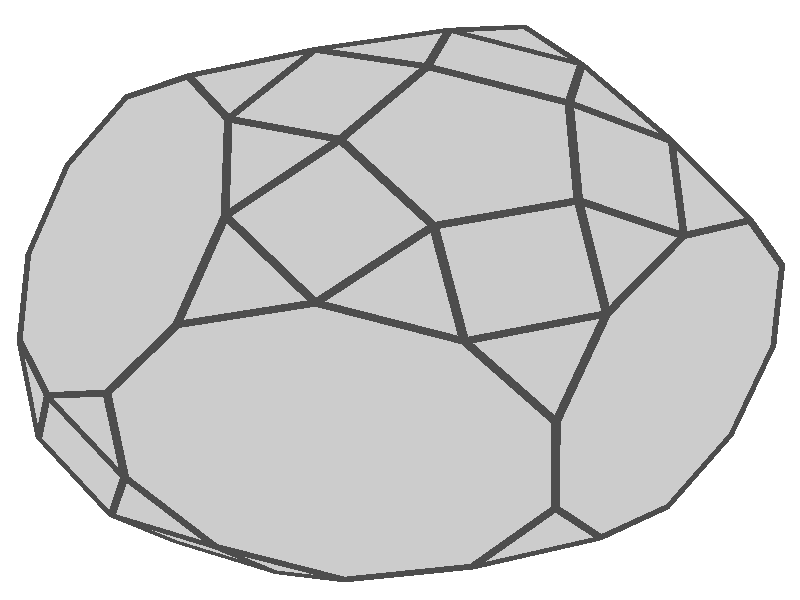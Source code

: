 //Picture   ***  Use flashiness=1 !!! ***
//
//   +w1024 +h1024 +a0.3 +am2
//   +w512 +h512 +a0.3 +am2
//
//Movie   ***  Use flashiness=0.25 !!! ***
//
//   +kc +kff120 +w256 +h256 +a0.3 +am2
//   +kc +kff60 +w256 +h256 +a0.3 +am2
//"Fast" preview
//   +w128 +h128
#declare notwireframe=1;
#declare withreflection=0;
#declare flashiness=0.25; //Still pictures use 1, animated should probably be about 0.25.

#macro This_shape_will_be_drawn()
   //PLATONIC SOLIDS ***********
  //tetrahedron() #declare rotation=seed(1889/*1894*/);
  //hexahedron() #declare rotation=seed(7122);
  //octahedron() #declare rotation=seed(4193);
  //dodecahedron() #declare rotation=seed(4412);
  //icosahedron() #declare rotation=seed(7719);


  //weirdahedron() #declare rotation=seed(7412);


   //ARCHIMEDIAN SOLIDS ***********
  //cuboctahedron() #declare rotation=seed(1941);
  //icosidodecahedron() #declare rotation=seed(2241);

  //truncatedtetrahedron(0) #declare rotation=seed(8717);
    //truncatedhexahedron(0) #declare rotation=seed(1345);
  //truncatedoctahedron() #declare rotation=seed(7235);
  //truncateddodecahedron(0) #declare rotation=seed(9374);
  //truncatedicosahedron() #declare rotation=seed(1666);

  //rhombicuboctahedron() #declare rotation=seed(6124);
  //truncatedcuboctahedron() #declare rotation=seed(1156);
  //rhombicosidodecahedron() #declare rotation=seed(8266);
  //truncatedicosidodecahedron() #declare rotation=seed(1422);

  //snubhexahedron(-1) #declare rotation=seed(7152);
  //snubhexahedron(1) #declare rotation=seed(1477);
  //snubdodecahedron(-1) #declare rotation=seed(5111);
  //snubdodecahedron(1) #declare rotation=seed(8154);


   //CATALAN SOLIDS ***********
  //rhombicdodecahedron() #declare rotation=seed(7154);
  //rhombictriacontahedron() #declare rotation=seed(1237);

  //triakistetrahedron() #declare rotation=seed(7735);
  //triakisoctahedron() #declare rotation=seed(5354);
  //tetrakishexahedron() #declare rotation=seed(1788);
  //triakisicosahedron() #declare rotation=seed(1044);
  //pentakisdodecahedron() #declare rotation=seed(6100);

  //deltoidalicositetrahedron() #declare rotation=seed(5643);
  //disdyakisdodecahedron() #declare rotation=seed(1440);
  //deltoidalhexecontahedron() #declare rotation=seed(1026);
  //disdyakistriacontahedron() #declare rotation=seed(1556);

  //pentagonalicositetrahedron(-1) #declare rotation=seed(7771);
  //pentagonalicositetrahedron(1) #declare rotation=seed(3470);
  //pentagonalhexecontahedron(-1) #declare rotation=seed(1046);
  //pentagonalhexecontahedron(1) #declare rotation=seed(1096);

   //PRISMS, ANTIPRISMS, ETC... ***********
  //rprism(5) #declare rotation=seed(6620);
  //antiprism(5) #declare rotation=seed(6620);
  //bipyramid(5) #declare rotation=seed(6620);
  //trapezohedron(17) #declare rotation=seed(6620);

    // JOHNSON SOLIDS  (AGK)
    //square_pyramid() #declare rotation=seed(84); //  J1
    //pentagonal_pyramid() #declare rotation=seed(11); //  J2
    //triangular_cupola() #declare rotation=seed(11);  //  J3
    //square_cupola() #declare rotation=seed(19);  //  J4
    //pentagonal_cupola() #declare rotation=seed(19);  //  J5
    //pentagonal_rotunda() #declare rotation=seed(4);  //  J6
    //elongated_pyramid(3) #declare rotation=seed(444);// J7
    //elongated_pyramid(4) #declare rotation=seed(444);// J8
    //elongated_pyramid(5) #declare rotation=seed(444);// J9
    //gyroelongated_square_pyramid() #declare rotation=seed(6621); //  J10
    //gyroelongated_pentagonal_pyramid() #declare rotation=seed(6621); //  J11
    //dipyramid(3) #declare rotation=seed(654);// J12
    //dipyramid(5) #declare rotation=seed(654);// J13
    //elongated_dipyramid(3) #declare rotation=seed(654);// J14
    //elongated_dipyramid(4) #declare rotation=seed(654);// J15
    //elongated_dipyramid(5) #declare rotation=seed(654);// J16
    //gyroelongated_square_dipyramid() #declare rotation=seed(6621);   //  J17
    //elongated_triangular_cupola() #declare rotation=seed(112358);    //J18
    //elongated_square_cupola() #declare rotation=seed(333);   //  J19
    //elongated_pentagonal_cupola()  #declare rotation=seed(333);  //J20
    //elongated_pentagonal_rotunda() #declare rotation=seed(4);    //  J21
    //gyroelongated_triangular_cupola() #declare rotation=seed(112358);        //J22
    //gyroelongated_square_cupola() #declare rotation=seed(333);   //  J23
    //gyroelongated_pentagonal_cupola()  #declare rotation=seed(333);  //J24
    //gyroelongated_pentagonal_rotunda() #declare rotation=seed(4);    //  J25
    //gyrobifastigium() #declare rotation=seed(112358);    //  J26
    //triangular_orthobicupola() #declare rotation=seed(112358);   //J27
    //square_orthobicupola() #declare rotation=seed(333);  //  J28
    //square_gyrobicupola() #declare rotation=seed(333);   //  J29
    //pentagonal_orthobicupola() #declare rotation=seed(333);  //J30
    //pentagonal_gyrobicupola() #declare rotation=seed(333);   //J31
    //pentagonal_orthocupolarotunda() #declare rotation=seed(4);   //J32
    //pentagonal_gyrocupolarotunda() #declare rotation=seed(4);    //J33
    //pentagonal_orthobirotunda() #declare rotation=seed(4);   //  J34
    //elongated_triangular_orthobicupola() #declare rotation=seed(112358); //J35
    //elongated_triangular_gyrobicupola() #declare rotation=seed(112358);  //J36
    //elongated_square_gyrobicupola() #declare rotation=seed(333); //  J37
    //elongated_pentagonal_orthobicupola() #declare rotation=seed(333);    //J38
    //elongated_pentagonal_gyrobicupola() #declare rotation=seed(333); //J39
    //icosidodecahedron_mod(40) #declare rotation=seed(4); //J40: elongated_pentagonal_orthocupolarotunda
    //icosidodecahedron_mod(41) #declare rotation=seed(4); //J41: elongated_pentagonal_gyrocupolarotunda
    //elongated_pentagonal_orthobirotunda() #declare rotation=seed(4); //  J42
    //elongated_pentagonal_gyrobirotunda() #declare rotation=seed(4);  //  J43
    //gyroelongated_triangular_bicupola() #declare rotation=seed(112358);  //J44
    //gyroelongated_square_bicupola() #declare rotation=seed(333); //  J45
    //gyroelongated_pentagonal_bicupola() #declare rotation=seed(333); //J46
    //icosidodecahedron_mod(47) #declare rotation=seed(4); //J47: gyroelongated_pentagonal_cupolarotunda
    //gyroelongated_pentagonal_birotunda() #declare rotation=seed(4);  //  J48
    //augmented_triangular_prism() #declare rotation=seed(88);// J49
    //biaugmented_triangular_prism() #declare rotation=seed(88);// J50
    //triaugmented_triangular_prism() #declare rotation=seed(88);// J51
    //augmented_pentagonal_prism() #declare rotation=seed(5555);// J52
    //biaugmented_pentagonal_prism() #declare rotation=seed(5555);// J53
    //augmented_hexagonal_prism() #declare rotation=seed(5555);// J54
    //parabiaugmented_hexagonal_prism() #declare rotation=seed(5555);// J55
    //metabiaugmented_hexagonal_prism() #declare rotation=seed(5555);// J56
    //triaugmented_hexagonal_prism() #declare rotation=seed(5555);// J56
    //augmented_dodecahedron() #declare rotation=seed(4412);   //  J58
    //parabiaugmented_dodecahedron() #declare rotation=seed(4412); //  J59
    ////metabiaugmented_dodecahedron() #declare rotation=seed(4412);   //  J60
    //triaugmented_dodecahedron() #declare rotation=seed(4412);    //  J61
    //metabidiminished_icosahedron() #declare rotation=seed(6621); //  J62
    //tridiminished_icosahedron() #declare rotation=seed(6621);    //  J63
    //augmented_tridiminished_icosahedron() #declare rotation=seed(6621);  //  J64

    //truncatedtetrahedron(1) #declare rotation=seed(13);  // J65 augmented_truncated_tetrahedron.png
    //truncatedhexahedron(1) #declare rotation=seed(1345); // J66 augmented_truncated_cube.png
    //truncatedhexahedron(2) #declare rotation=seed(1345); // J67 biaugmented_truncated_cube.png
    //truncateddodecahedron(1) #declare rotation=seed(19); // J68 augmented_truncated_dodecahedron.png
    //truncateddodecahedron(-2) #declare rotation=seed(19);    // J69 parabiaugmented_truncated_dodecahedron.png
    //truncateddodecahedron(2) #declare rotation=seed(19); // J70 metabiaugmented_truncated_dodecahedron.png
    truncateddodecahedron(3) #declare rotation=seed(19);   // J71 triaugmented_truncated_dodecahedron.png

    //mogrified_rhombicosidodecahedron("G...") #declare rotation=seed(19); //  J72 gyrate_rhombicosidodecahedron.png
    //mogrified_rhombicosidodecahedron("G..G") #declare rotation=seed(19); //  J73 parabigyrate_rhombicosidodecahedron.png
    //mogrified_rhombicosidodecahedron("GG..") #declare rotation=seed(19); //  J74 metabigyrate_rhombicosidodecahedron.png
    //mogrified_rhombicosidodecahedron("GGG.") #declare rotation=seed(19); //  J75 trigyrate_rhombicosidodecahedron.png
    //mogrified_rhombicosidodecahedron("D...") #declare rotation=seed(19); //  J76 diminished_rhombicosidodecahedron.png   
    //mogrified_rhombicosidodecahedron("D..G") #declare rotation=seed(19); //  J77 paragyrate_diminished_rhombicosidodecahedron.png
    //mogrified_rhombicosidodecahedron("DG..") #declare rotation=seed(19); //  J78 metagyrate_diminished_rhombicosidodecahedron.png
    //mogrified_rhombicosidodecahedron("GDG.") #declare rotation=seed(19); //  J79 bigyrate_diminished_rhombicosidodecahedron.png
    //mogrified_rhombicosidodecahedron("D..D") #declare rotation=seed(19); //  J80 parabidiminished_rhombicosidodecahedron.png
    //mogrified_rhombicosidodecahedron("DD..") #declare rotation=seed(19); //  J81 metabidiminished_rhombicosidodecahedron.png
    //mogrified_rhombicosidodecahedron("GDD.") #declare rotation=seed(19); //  J82 gyrate_bidiminished_rhombicosidodecahedron.png
    //mogrified_rhombicosidodecahedron("DDD.") #declare rotation=seed(19); //  J83 tridiminished_rhombicosidodecahedron.png
                //gyrate_rhombicosidodecahedron() #declare rotation=seed(19);  //  J72
                //trigyrate_rhombicosidodecahedron() #declare rotation=seed(19);   //J75
                //diminished_rhombicosidodecahedron() #declare rotation=seed(19);  //  J76
                //parabidiminished_rhombicosidodecahedron() #declare rotation=seed(19);    //J80
                //metabidiminished_rhombicosidodecahedron() #declare rotation=seed(19);    //J81
                //tridiminished_rhombicosidodecahedron() #declare rotation=seed(19);   //  J83
    //snub_disphenoid() #declare rotation=seed(142);   //  J84
    //snub_square_antiprism() #declare rotation=seed(418); //  J85
    //sphenocorona() #declare rotation=seed(11);   //  J86
    //augmented_sphenocorona() #declare rotation=seed(11); //  J87
    //sphenomegacorona() #declare rotation=seed(11);   //  J88
    //hebesphenomegacorona() #declare rotation=seed(11);   //  J89
    //disphenocingulum()  #declare rotation=seed(11);  //  J90
    //bilunabirotunda()  #declare rotation=seed(10); // J91
    //triangular_hebesphenorotunda()  #declare rotation=seed(855); // J92
    
    //triakistruncatedtetrahedron() #declare rotation=seed(190);
#end


#declare tau=(1+sqrt(5))/2;
#declare sq2=sqrt(2);
#declare sq297=sqrt(297);
#declare xi=(pow(sq297+17,1/3)-pow(sq297-17,1/3)-1)/3;
#declare sqweird=sqrt(tau-5/27);
#declare ouch=pow((tau+sqweird)/2,1/3)+pow((tau-sqweird)/2,1/3);
#declare alfa=ouch-1/ouch;
#declare veta=(ouch+tau+1/ouch)*tau;

#macro tetrahedron()
  addpointsevensgn(<1,1,1>)
  autoface()
#end

#macro hexahedron()
  addpointssgn(<1,1,1>,<1,1,1>)
  autoface()
#end

#macro octahedron()
  addevenpermssgn(<1,0,0>,<1,0,0>)
  autoface()
#end

#macro dodecahedron()
  addpointssgn(<1,1,1>,<1,1,1>)
  addevenpermssgn(<0,1/tau,tau>,<0,1,1>)
  autoface()
#end

#macro icosahedron()
  addevenpermssgn(<0,1,tau>,<0,1,1>)
  autoface()
#end


#macro weirdahedron()
  addpermssgn(<1,2,3>,<1,1,1>)
  autoface()
#end


#macro cuboctahedron()
  addevenpermssgn(<0,1,1>,<0,1,1>)
  autoface()
#end

#macro icosidodecahedron()
  addevenpermssgn(<0,0,2*tau>,<0,0,1>)
  addevenpermssgn(<1,tau,1+tau>,<1,1,1>)
  autoface()
#end


#macro truncatedtetrahedron(augmentation)
  addevenpermsevensgn(<1,1,3>)
  #if (augmentation)
// augment(6,points[3],points[0],points[1])
    augment(6,points[0],points[1],points[4])
  #end
  autoface()
#end

#macro truncatedhexahedron(augmentation)
  addevenpermssgn(<sq2-1,1,1>,<1,1,1>)
  #switch (augmentation)
    #case(2) augment(8,points[7],points[23],points[22])
    #case(1) augment(8,points[16],points[0],points[1])
  #end
  autoface()
#end

#macro truncatedoctahedron()
  addpermssgn(<0,1,2>,<0,1,1>)
  autoface()
#end

#macro truncateddodecahedron(augmentation)
    addevenpermssgn(<0,1/tau,2+tau>,<0,1,1>)
    addevenpermssgn(<1/tau,tau,2*tau>,<1,1,1>)
    addevenpermssgn(<tau,2,1+tau>,<1,1,1>)
    #if (augmentation)
        augment(10,points[50],points[58],points[34])   // towards (tau,-1,0) -- common to all
        #switch (augmentation)
            #case(3) augment(10,points[54],points[38],points[14])  // towards (-1,0,tau) -- on tri
            #case(2) augment(10,points[40],points[48],points[24])  // towards (0,phi,-1) -- on metadi and tri
            #break
            #case(-2) augment(10,points[32],points[10],points[9])  // towards (-tau,1,0) -- on paradi
        #end
    #end
    autoface()
#end

#macro truncatedicosahedron()
  addevenpermssgn(<0,1,3*tau>,<0,1,1>)
  addevenpermssgn(<2,1+2*tau,tau>,<1,1,1>)
  addevenpermssgn(<1,2+tau,2*tau>,<1,1,1>)
  autoface()
#end


#macro rhombicuboctahedron()
  addevenpermssgn(<1+sq2,1,1>,<1,1,1>)
  autoface()
#end

#macro truncatedcuboctahedron()
  addpermssgn(<1,1+sq2,1+sq2*2>,<1,1,1>)
  autoface()
#end

#macro rhombicosidodecahedron()
  addevenpermssgn(<1,1,1+2*tau>,<1,1,1>)
  addevenpermssgn(<tau,2*tau,1+tau>,<1,1,1>)
  addevenpermssgn(<2+tau,0,1+tau>,<1,0,1>)
  autoface()
#end

#macro truncatedicosidodecahedron()
  addevenpermssgn(<1/tau,1/tau,3+tau>,<1,1,1>)
  addevenpermssgn(<2/tau,tau,1+2*tau>,<1,1,1>)
  addevenpermssgn(<1/tau,1+tau,3*tau-1>,<1,1,1>)
  addevenpermssgn(<2*tau-1,2,2+tau>,<1,1,1>)
  addevenpermssgn(<tau,3,2*tau>,<1,1,1>)
  autoface()
#end


#macro snubhexahedron(s)
  addpermsaltsgn(<1,1/xi,xi>*s)
  autoface()
#end

#macro snubdodecahedron(s)
  addevenpermsevensgn(<2*alfa,2,2*veta>*s)
  addevenpermsevensgn(<alfa+veta/tau+tau,-alfa*tau+veta+1/tau,alfa/tau+veta*tau-1>*s)
  addevenpermsevensgn(<-alfa/tau+veta*tau+1,-alfa+veta/tau-tau,alfa*tau+veta-1/tau>*s)
  addevenpermsevensgn(<-alfa/tau+veta*tau-1,alfa-veta/tau-tau,alfa*tau+veta+1/tau>*s)
  addevenpermsevensgn(<alfa+veta/tau-tau,alfa*tau-veta+1/tau,alfa/tau+veta*tau+1>*s)
  autoface()
#end

#macro rhombicdodecahedron()
  cuboctahedron() dual()
#end

#macro rhombictriacontahedron()
  icosidodecahedron() dual()
#end

#macro triakistetrahedron()
  truncatedtetrahedron(0) dual()
#end

#macro triakisoctahedron()
  truncatedhexahedron(0) dual()
#end

#macro tetrakishexahedron()
  truncatedoctahedron() dual()
#end

#macro triakisicosahedron()
  truncateddodecahedron(0) dual()
#end

#macro pentakisdodecahedron()
  truncatedicosahedron() dual()
#end

#macro deltoidalicositetrahedron()
  rhombicuboctahedron() dual()
#end

#macro disdyakisdodecahedron()
  truncatedcuboctahedron() dual()
#end

#macro deltoidalhexecontahedron()
  rhombicosidodecahedron() dual()
#end

#macro disdyakistriacontahedron()
  truncatedicosidodecahedron() dual()
#end

#macro pentagonalicositetrahedron(s)
  snubhexahedron(s) dual()
#end

#macro pentagonalhexecontahedron(s)
  snubdodecahedron(s) dual()
#end

#macro addplane(a,b,c)
  #local n=vnormalize(vcross(points[b]-points[a],points[c]-points[a]));
  #local d=vdot(n,points[a]);
  addface(n,d)
#end
#macro triakistruncatedtetrahedron()           
  addpoint(<2.6666667461, 0.33333334327, 1.1785112619>)           
  addpoint(<3, 0.66666668653, 0.70710676908>)
  addpoint(<3.6666667461, 0, 1.6499158144>) 
  addpoint(<3, 0, 1.6499158144>)
  addpoint(<3.6666667461, 0.66666668653, 0.70710676908>) 
  addpoint(<4, 0.33333334327, 1.1785112619>)
  addpoint(<2.6666667461, 1, 1.1785112619>) 
  addpoint(<3, 1.3333333731, 1.6499158144>)
  addpoint(<3.3333332539, 1, 2.1213202477>) 
  addpoint(<3.3333332539, 0.33333334327, 2.1213202477>)
  addpoint(<4, 1, 1.1785112619>) 
  addpoint(<3.6666667461, 1.3333333731, 1.6499158144>)
  addpoint(<2.6666667461, 0.66666668653, 0.94280904531>) 
  addpoint(<3.3333332539, 0, 1.8856180906>) 
  addpoint(<4, 0.66666668653, 0.94280904531>) 
  addpoint(<3.3333332539, 1.3333333731, 1.8856180906>)
  autobalance() 
  addplane(1,4,5)
  addplane(4,1,6)
  addplane(9,8,7)
  addplane(8,9,2)
  addplane(12,0,6)
  addplane(12,6,1)
  addplane(12,1,0)
  addplane(14,10,5)
  addplane(14,5,4)
  addplane(14,4,10)
  addplane(13,2,9)
  addplane(13,9,3)
  addplane(13,3,2)
  addplane(15,8,11)
  addplane(15,11,7)
  addplane(15,7,8)
#end

//>>>>>>>>>>>>>>>>> changed AGK  [20041101]
#macro polygon_vtx(n)
    #local i=0;
    #while (i<n-.5)
        addpoint(<cos(i*2*pi/n),sin(i*2*pi/n),0>)
        #local i=i+1;
    #end
#end
#macro rprism_vtx(n)
  #local a=sqrt((1-cos(2*pi/n))/2);
  #local b=0; #while(b<n-.5)
    addpointssgn(<sin(2*pi*b/n),cos(2*pi*b/n),a>,<0,0,1>)
  #local b=b+1; #end
#end
#macro antiprism_vtx(n)
  #local a=sqrt((cos(pi/n)-cos(2*pi/n))/2);
  #local b=0; #while(b<2*n-.5)
    addpoint(<sin(pi*b/n),cos(pi*b/n),a>)
  #local a=-a; #local b=b+1; #end
#end
#macro rprism(n)
  rprism_vtx(n) autoface()
#end
#macro antiprism(n)
  antiprism_vtx(n)
  autoface()
#end
//<<<<<<<<<<<<<<<<< changed AGK  [20041101]

#macro bipyramid(n)
  rprism(n) dual()
#end

#macro trapezohedron(n)
  antiprism(n) dual()
#end

//>>>>>>>>>>>>>>>>> added AGK  [20041101]
#macro augment(n,va,vb,vc) // on an n-face with 3 adjacent vtxs, add a pyramid or a cupola
    #local veci=va-vb; #local vecj=vc-vb;  #local veck=vlength(vc-vb)*vnormalize(vcross(vc-vb,va-vb));
    #switch(n)
    #case (3) addpoint( (va+vb+vc)/3 + sqrt(2/3)*veck ) #break
    #case (4) addpoint( (va+vc)/2 + sqrt(1/2)*veck ) #break
    #case (5) addpoint( vb+(2+tau)/5*(veci+vecj) + sqrt((3-tau)/5)*veck ) #break
    #case (6)
        addpoint( vb+1/3*veci + 2/3*vecj + sqrt(2/3)*veck )
        addpoint( vb+4/3*veci + 2/3*vecj + sqrt(2/3)*veck )
        addpoint( vb+4/3*veci + 5/3*vecj + sqrt(2/3)*veck )
        #break
    #case (8)
        addpoint( vb + sqrt(1/2)*veci + vecj + sqrt(1/2)*veck )
        addpoint( vb + (1+sqrt(1/2))*veci + vecj + sqrt(1/2)*veck )
        addpoint( vb + (1+sqrt(1/2))*veci + (1+sq2)*vecj + sqrt(1/2)*veck )
        addpoint( vb + (2+sqrt(1/2))*veci + (1+sq2)*vecj + sqrt(1/2)*veck )
        #break
    #case (10)
        addpoint( vb+(0.2+0.6*tau)*veci + (0.8+0.4*tau)*vecj + sqrt((3-tau)/5)*veck )
        addpoint( vb+(1.2+0.6*tau)*veci + (0.8+0.4*tau)*vecj + sqrt((3-tau)/5)*veck )
        addpoint( vb+(1.2+1.6*tau)*veci + (0.8+1.4*tau)*vecj + sqrt((3-tau)/5)*veck )
        addpoint( vb+(1.2+1.6*tau)*veci + (1.8+1.4*tau)*vecj + sqrt((3-tau)/5)*veck )
        addpoint( vb+(1.2+0.6*tau)*veci + (0.8+1.4*tau)*vecj + sqrt((3-tau)/5)*veck )
        #break
    #end
#end
#macro rotateabout(raxis,rangle,va)    // raxis must be a unit vector
    (vdot(raxis,va)*raxis
        + cos(rangle)*(va-vdot(raxis,va)*raxis)
        + sin(rangle)*(vcross(raxis,va)))
#end
#macro rotate_vtxs(raxis,rangle,thresh) // all points in the halfspace v.raxis <= tresh
    #local i=0;
    #while (i<npoints-.5)
        #if (vdot(points[i],raxis) < thresh+0.01)
            #declare points[i]=rotateabout(raxis,pi*rangle/180,points[i]);
        #end   // if
    #local i=i+1;
    #end   //while
#end
#macro drop_vtx(n)
    #declare npoints=npoints-1;
    #if(n<npoints)
        #declare points[n]=points[npoints];
    #end
#end
#macro drop_halfspace(normalvector,thresh) // all points in the halfspace v.raxis < tresh
    #local i=0;
    #while (i<npoints-.5)
        #if (vdot(points[i],normalvector)<thresh-0.01)
            #debug concat("Drop vtx ",str(i,0,0)," of ",str(npoints,0,0)," <",str(points[i].x,0,3),",",str(points[i].y,0,3),",",str(points[i].z,0,3),"> (",str(vdot(points[i],normalvector),0,7),")\n")
            drop_vtx(i)
        #else
            #debug concat("Keep vtx ",str(i,0,0)," of ",str(npoints,0,0)," <",str(points[i].x,0,3),",",str(points[i].y,0,3),",",str(points[i].z,0,3),"> (",str(vdot(points[i],normalvector),0,7),")\n")
            #local i=i+1;
        #end
    #end
#end
#macro autobalance()   // moves the centre of gravity (cog) of the vertices to the origin
    #local cog=<0,0,0>;
    #local i=0;
    #while (i<npoints-.5)
        #local cog=cog+points[i];
        #local i=i+1;
    #end
    #local cog=cog/npoints;
    #local i=0;
    #while (i<npoints-.5)
        #declare points[i]=points[i] - cog;
        #local i=i+1;
    #end
#end


#macro showvtxs()
    #local i=0;
    #while (i<npoints-.5)
        #debug concat("Vtx ",str(i,0,0)," of ",str(npoints,0,0),"= <",str(points[i].x,0,7),",",str(points[i].y,0,7),",",str(points[i].z,0,7),">\n")
        #local i=i+1;
    #end
#end

#macro drawit()
    #local i=0;
    #while (i<npoints)
        sphere { points[i], .05 dorot()
            pigment { colour <.3,.3,.3> }
            finish { ambient 0 diffuse 1 phong 1 } }
        #local j=0;
        #while (j<npoints)
            #ifdef(edgelen[i][j])
                #local dist=vlength(points[i]-points[j]);
                cylinder { points[i],points[j], .02    dorot()
                    pigment {
                        #switch (dist-edgelen[i][j])
                        #range (-999,-0.1) colour <1,0,0>  #break
                        #range (0.1,999)   colour <0,0,1>  #break
                        #else
                        colour <.3,.3,.3>
                        #end
                    #debug concat("Edge ",str(i,0,0)," & ",str(j,0,0)," has length ",str(dist,5,5)," want length ",str(edgelen[i][j],5,5),"\n")
                        }
                    finish { ambient 0 diffuse 1 phong 1 } }
            #end
            #local j=j+1;
        #end
        #local i=i+1;
    #end
#end

//--------------- macros to find "sporadic" Johnson solids via iterative optimisation kludge
#declare el=1;
#declare edgelen=array[120][120];
#declare forces=array[120];
#macro addedge(a,b,len)
    #declare edgelen[a][b]=len;
    #declare edgelen[b][a]=len;
#end
#macro make_triangle(a,b,c)
    addedge(a,b,el)    addedge(a,c,el) addedge(b,c,el)
#end
#macro make_square(a,b,c,d)
    addedge(a,b,el) addedge(b,c,el) addedge(c,d,el) addedge(d,a,el) addedge(a,c,sq2*el) addedge(b,d,sq2*el)
#end
#macro make_lune(a,b,c,d,e,f)  // a and d are points of lune
    make_triangle(a,b,f) make_square(b,c,e,f) make_triangle(c,d,e)
#end
#macro optimise(gen_threshold,force_threshold)
    #local gen=0;  #local maxforce=force_threshold+1; 
    #while ((gen<gen_threshold) & (maxforce>force_threshold))
        #debug concat("Gen ",str(gen,0,0)," ")
//     showvtxs()
        #local maxforce=-999;
        #local i=0;
        #while (i<npoints)
            #declare forces[i]=<0,0,0>;
            #local j=0;
            #while (j<npoints)
                #ifdef(edgelen[i][j])
                    #local dist=vlength(points[i]-points[j]);
                    #declare forces[i] = forces[i]+ (dist-edgelen[i][j])*(points[j]-points[i]);
//                 #debug concat("Edge ",str(i,0,0)," & ",str(j,0,0)," has length ",str(dist,5,5)," want length ",str(edgelen[i][j],5,5),"\n")
                #end
                #local j=j+1;
            #end
            #if (maxforce<vlength(forces[i])) #local maxforce=vlength(forces[i]); #end
            #local i=i+1;
        #end
        #debug concat("maxforce=",str(maxforce,9,9),"\n")
        #local i=0;
        #while (i<npoints)
            #declare points[i]=points[i]+.1*forces[i];
            #local i=i+1;
        #end
        #local gen=gen+1;
    #end
#end


// Johnson solids
// J1 = square_pyramid (octahedron with vtx dropped)
#macro square_pyramid()
  addevenpermssgn(<1,0,0>,<1,0,0>) drop_vtx(99)
  autobalance()  autoface()
#end
// J2 = pentagonal_pyramid (six vtxs of an icosahedron)
#macro pentagonal_pyramid()
    addevenpermssgn(<0,1,tau>,<0,1,1>) drop_halfspace(points[0],0)
    autobalance()  autoface()
#end
// ----------------- cuboctahedron modifications J - 3, 18, 22, 27, 35, 36, 44
// J3 = triangular_cupola (9 vtxs of a cuboctahedron)
#macro triangular_cupola()
    polygon_vtx(6)
    augment(6,points[0],points[1],points[2])
    autobalance()  autoface()
#end
#macro triangular_gyrobicupola()   //actually a cuboctahedron
    polygon_vtx(6)
    augment(6,points[0],points[1],points[2])
    augment(6,points[2],points[1],points[0])
    autobalance()  autoface()
#end
#macro elongated_triangular_cupola()   //J18
    rprism_vtx(6)
    augment(6,points[1],points[3],points[5])
    autobalance()  autoface()
#end
#macro gyroelongated_triangular_cupola()   //J22
    antiprism_vtx(6)
    augment(6,points[1],points[3],points[5])
    autobalance()  autoface()
#end
#macro triangular_orthobicupola()  //J27
    polygon_vtx(6)
    augment(6,points[0],points[1],points[2])
    augment(6,points[3],points[2],points[1])
    autobalance()  autoface()
#end
#macro elongated_triangular_orthobicupola()    //J35
    rprism_vtx(6)
    augment(6,points[1],points[3],points[5])
    augment(6,points[6],points[4],points[2])
    autobalance()  autoface()
#end
#macro elongated_triangular_gyrobicupola() //J36
    rprism_vtx(6)
    augment(6,points[1],points[3],points[5])
    augment(6,points[4],points[2],points[0])
    autobalance()  autoface()
#end
#macro gyroelongated_triangular_bicupola() //J44
    antiprism_vtx(6)
    augment(6,points[1],points[3],points[5])
    augment(6,points[4],points[2],points[0])
    autobalance()  autoface()
#end

// two triangular prisms
#macro gyrobifastigium() // J26
    addpointssgn(<1,1,0>,<1,1,0>)
    addpointssgn(<1,0,sqrt(3)>,<1,0,0>)
    addpointssgn(<0,1,-sqrt(3)>,<0,1,0>)
    autobalance()  autoface()
#end   
//---------------- miscellaneous cut and pasting
#macro elongated_pyramid(n)    // J7-9 (for n=3,4,5)
    rprism_vtx(n)
    augment(n,points[4],points[2],points[0])
    autobalance()  autoface()
#end

#macro dipyramid(n)    // J12 (n=3) and J13 (n=5)
    polygon_vtx(n)
    augment(n,points[0],points[1],points[2])
    augment(n,points[2],points[1],points[0])
    autobalance()  autoface()
#end
#macro elongated_dipyramid(n)  // J14-16 (for n=3,4,5)
    rprism_vtx(n)
    augment(n,points[4],points[2],points[0])
    augment(n,points[1],points[3],points[5])
    autobalance()  autoface()
#end
#macro elongated_triangular_dipyramid() elongated_dipyramid(3) #end    // J7
#macro elongated_square_dipyramid() elongated_dipyramid(3) #end    // J8
#macro elongated_pentagonal_dipyramid() elongated_dipyramid(3) #end    // J9

// ----------------- rhombicuboctahedron modifications J - 4, 19, 23, 28, 29, 37, 45
#macro rhombicuboctahedron_mod(j_number)
    addevenpermssgn(<1+sq2,1,1>,<1,1,1>)
    #local raxis=x;
    #local edgelen=2;
    #local oct_radius=sqrt(2*sq2+4);
    // drop hemisphere for 6, 21, 25 (have single rotunda)
    #if(j_number=4)    drop_halfspace(raxis,1) #end
    #if(j_number<=23)  drop_halfspace(raxis,-1)    #end
    // stretch and twist
    #local stretch=0;  #local twist=0;
    #switch(j_number)
        #case(29)
            #local twist=45;
        #case(28)
            #local stretch=-edgelen;
            #break
        #case(37)
            #local twist=45;
            #break
        #case(23) #case(45)
            #local twist=22.5;
            #local stretch=oct_radius*2*sqrt((cos(pi/8)-cos(2*pi/8))/2)-edgelen; // borrowed from antiprism_vtx
    #end   //switch
    #if (stretch!=0)       // lower northern hemisphere
        #local i=0;
        #while (i<npoints-.5)
            #if ((stretch = -2) & ( vdot(points[i],raxis)=1))
                drop_vtx(i)
            #else
                #if (vdot(points[i],raxis)>0)
                    #declare points[i]=points[i] + stretch*raxis;
                #end   // if
                #local i=i+1;
            #end //if
        #end   //while
    #end   //if
    #if (twist!=0)     // rotate southern hemisphere (incl equator)
        rotate_vtxs(raxis,twist,-1)
    #end
    autobalance()
#end
// Now the named macros of these modified rhombicuboctahedron
#macro square_cupola()                 rhombicuboctahedron_mod(4)  autoface() #end //  J4
#macro elongated_square_cupola()       rhombicuboctahedron_mod(19) autoface() #end //  J19
#macro gyroelongated_square_cupola()   rhombicuboctahedron_mod(23) autoface() #end //  J23
#macro square_orthobicupola()          rhombicuboctahedron_mod(28) autoface() #end //  J28
#macro square_gyrobicupola()           rhombicuboctahedron_mod(29) autoface() #end //  J29
#macro elongated_square_gyrobicupola() rhombicuboctahedron_mod(37) autoface() #end //  J37
#macro gyroelongated_square_bicupola() rhombicuboctahedron_mod(45) autoface() #end //  J45

#macro elongated_square_cupola_alt()   //  J19
    rprism_vtx(8)
    augment(8,points[4],points[2],points[0])
    autoface() #end

// J10.    (cap a square antiprism)
#macro gyroelongated_square_pyramid()
  antiprism_vtx(4)
  #local  va=points[1];
  addpoint(<0,0,-(abs(va.z)+1)>)
  autoface()
#end
// J17.    (bicap a square antiprism)
#macro gyroelongated_square_dipyramid()
  antiprism_vtx(4)
  #local  va=points[1];
  addpoint(<0,0,abs(va.z)+1>)
  addpoint(<0,0,-(abs(va.z)+1)>)
  autoface()
#end

// ----------------- icosahedron modifications
// J11.    (drop a vertex from an icosahedron)
#macro gyroelongated_pentagonal_pyramid()
  addevenpermssgn(<0,1,tau>,<0,1,1>)
  drop_vtx(99)
  autoface()
#end
// J62.    (drop 2 vertices from an icosahedron)
#macro metabidiminished_icosahedron()
  addevenpermssgn(<0,1,tau>,<0,1,1>)
  drop_vtx(99)
  drop_vtx(6)
  autoface()
#end
// J63.    (drop 3 vertices from an icosahedron)
#macro tridiminished_icosahedron()
  addevenpermssgn(<0,1,tau>,<0,1,1>)
  drop_vtx(99)
  drop_vtx(6)
  drop_vtx(0)  // 5 OK too
  autoface()
#end
// J64.    (drop 3 vertices from an icosahedron, add a tetrahedron)
#macro augmented_tridiminished_icosahedron()
  addevenpermssgn(<0,1,tau>,<0,1,1>)
  drop_vtx(99)
  drop_vtx(6)
  drop_vtx(0)
  augment(3,points[1],points[7],points[8])
  autoface()
#end

// -------------------- dodecahedron modifications: J58-61
#macro augmented_dodecahedron() //J58
  addpointssgn(<1,1,1>,<1,1,1>)
  addevenpermssgn(<0,1/tau,tau>,<0,1,1>)
  augment(5,points[4],points[13],points[12])
  showvtxs()
  autobalance() autoface()
#end
#macro parabiaugmented_dodecahedron() //J59
  addpointssgn(<1,1,1>,<1,1,1>)
  addevenpermssgn(<0,1/tau,tau>,<0,1,1>)
  augment(5,points[4],points[13],points[12])
  #local a=points[npoints-1];
  addpoint(-a)
  showvtxs()
  autobalance() autoface()
#end
#macro metabiaugmented_dodecahedron() //J60
  addpointssgn(<1,1,1>,<1,1,1>)
  addevenpermssgn(<0,1/tau,tau>,<0,1,1>)
  augment(5,points[4],points[13],points[12])
  #local a=points[npoints-1];
  addpoint(<a.y,a.z,a.x>)
  showvtxs()
  autobalance() autoface()
#end
#macro triaugmented_dodecahedron() //J61
  addpointssgn(<1,1,1>,<1,1,1>)
  addevenpermssgn(<0,1/tau,tau>,<0,1,1>)
  augment(5,points[4],points[13],points[12])
  #local a=points[npoints-1]; drop_vtx(999)
  addevenperms(a)
  showvtxs()
  autobalance() autoface()
#end

// ----------------- icosidodecahedron modifications
// Modified icosidodecahedron, for J- 6, 21, 25, 34, 42, 43, 48; J32,33,40,41,47
#macro icosidodecahedron_mod(j_number)
    addevenpermssgn(<0,0,2*tau>,<0,0,1>)
    addevenpermssgn(<1,tau,1+tau>,<1,1,1>)
    #local raxis=vnormalize(<tau,1,0>);
    #local edgelen=vlength(<0,0,2*tau>-<1,tau,1+tau>);
    #local id_radius=2*tau;
    // drop hemisphere for 6, 21, 25 (have single rotunda)
    #if((j_number<=33) | (j_number=40) | (j_number=41) | (j_number=47))
        drop_halfspace(raxis,0)
        #if (j_number>=32) // form a cupolarotunda
            augment(10,points[0],points[7],points[15])
        #end
    #end
    // stretch and twist
    #local stretch=0;  #local twist=0;
    #switch(j_number)
        #case(42) #case(40)
            #local stretch=edgelen;
        #case(34) #case(33)
            #local twist=36;
            #break
        #case(21) #case(43) #case(41)
            #local stretch=edgelen;
            #break
        #case(25) #case(48) #case(47)
            #local twist=18;
            #local stretch=id_radius*2*sqrt((cos(pi/10)-cos(2*pi/10))/2); // borrowed from antiprism_vtx
    #end   //switch
    #if (stretch>0)        // raise northern hemisphere, duplicate equator
        #local i=0;    #local np=npoints;
        #while (i<np-.5)
            #switch (vdot(points[i],raxis))
            #range(-0.01,0.01)
//             #debug concat("Dupl. vtx ",str(i,0,0)," of ",str(npoints,0,0)," <",str(points[i].x,0,3),",",str(points[i].y,0,3),",",str(points[i].z,0,3),">\n")
                addpoint(points[i] + stretch*raxis)
            #break
            #range(0.01,999)
//             #debug concat("Raise vtx ",str(i,0,0)," of ",str(npoints,0,0)," <",str(points[i].x,0,3),",",str(points[i].y,0,3),",",str(points[i].z,0,3),">\n")
                #declare points[i]=points[i] + stretch*raxis;
            #break
            #end   // switch
        #local i=i+1;
        #end   //while
    #end   //if
    #if (twist!=0)     // rotate southern hemisphere (incl equator)
        rotate_vtxs(raxis,twist,0)
    #end
    showvtxs()
    autobalance() autoface()
#end

#macro pentagonal_rotunda() icosidodecahedron_mod(6)    #end // J6. Half an icosidodecahedron
#macro elongated_pentagonal_rotunda() icosidodecahedron_mod(21)    #end // J21. Half an icosidodecahedron on a prism
#macro gyroelongated_pentagonal_rotunda() icosidodecahedron_mod(25)    #end // J25. Half an icosidodecahedron on an antiprism
#macro pentagonal_orthobirotunda() icosidodecahedron_mod(34)  #end // J34. Twisted icosidodecahedron
#macro elongated_pentagonal_gyrobirotunda() icosidodecahedron_mod(43)  #end // J43. Elongated icosidodecahedron
#macro elongated_pentagonal_orthobirotunda() icosidodecahedron_mod(42)  #end // J42. Elongated twisted icosidodecahedron
#macro gyroelongated_pentagonal_birotunda() icosidodecahedron_mod(48)  #end // J48. Elongated semitwisted icosidodecahedron

#macro pentagonal_orthocupolarotunda()  icosidodecahedron_mod(32)  #end    //J32
#macro pentagonal_gyrocupolarotunda()  icosidodecahedron_mod(33)  #end //J32

//---------------------- pentagonal cupolae, bicupolae
#macro elongated_pentagonal_cupola()   //J20
    rprism_vtx(10)
    augment(10,points[4],points[2],points[0])
    autobalance()  autoface()
#end
#macro gyroelongated_pentagonal_cupola()   //J24
    antiprism_vtx(10)
    augment(10,points[4],points[2],points[0])
    autobalance()  autoface()
#end

#macro pentagonal_orthobicupola()  //J30
    polygon_vtx(10)
    augment(10,points[0],points[1],points[2])
    augment(10,points[3],points[2],points[1])
    autobalance()  autoface()
#end

#macro pentagonal_gyrobicupola()   //J31
    polygon_vtx(10)
    augment(10,points[0],points[1],points[2])
    augment(10,points[2],points[1],points[0])
    autobalance()  autoface()
#end

#macro elongated_pentagonal_orthobicupola()    //J38
    rprism_vtx(10)
    augment(10,points[4],points[2],points[0])
    augment(10,points[3],points[5],points[7])
    autobalance()  autoface()
#end

#macro elongated_pentagonal_gyrobicupola() //J39
    rprism_vtx(10)
    augment(10,points[4],points[2],points[0])
    augment(10,points[1],points[3],points[5])
    showvtxs()
    autobalance()  autoface()
#end
#macro gyroelongated_pentagonal_bicupola() //J46
    antiprism_vtx(10)
    augment(10,points[4],points[2],points[0])
    augment(10,points[1],points[3],points[5])
    autobalance()  autoface()
#end

// -------------------- side-capped prisms : J49-57
#macro augmented_prisms(n,facelist)    // n=prism base, facelist=string with faces to cap
    rprism_vtx(n)
    #local i=1;
    #while(i<=strlen(facelist))
        #local facenum=mod(val(substr(facelist,i,1)),n);   // convert ith char given to a number 0..(n-1)
        augment(4,points[2*facenum+1],points[2*facenum],points[mod(2*facenum+2,2*n)])
//     #debug concat("Augment face ",str(facenum,0,0)," of ",str(n,0,0), " <",str(points[npoints-1].x,0,3),",",str(points[npoints-1].y,0,3),",",str(points[npoints-1].z,0,3),"> \n")
        #local i=i+1;
    #end
    autobalance()  autoface()
#end
#macro augmented_triangular_prism() augmented_prisms(3,"0") #end   // J49
#macro biaugmented_triangular_prism() augmented_prisms(3,"01") #end    // J50
#macro triaugmented_triangular_prism() augmented_prisms(3,"012") #end  // J51
#macro augmented_pentagonal_prism()    augmented_prisms(5,"0") #end    // J52
#macro biaugmented_pentagonal_prism() augmented_prisms(5,"02") #end    // J53
#macro augmented_hexagonal_prism() augmented_prisms(6,"0") #end    // J54
#macro parabiaugmented_hexagonal_prism()   augmented_prisms(6,"03")    #end    // J55
#macro metabiaugmented_hexagonal_prism()   augmented_prisms(6,"02")    #end    // J56
#macro triaugmented_hexagonal_prism()  augmented_prisms(6,"024")   #end    // J57

// ----------------- rhombicosidodecahedron modifications 
#macro pentagonal_cupola() //J5
  addevenpermssgn(<1,1,1+2*tau>,<1,1,1>)
  addevenpermssgn(<tau,2*tau,1+tau>,<1,1,1>)
  addevenpermssgn(<2+tau,0,1+tau>,<1,0,1>)
  #local raxis=vnormalize(<tau,-1,0>);
  drop_halfspace(raxis,3.077)
  autobalance()  autoface()
#end
#macro mogrified_rhombicosidodecahedron(mods)  //J72-J83
    // mods is a 4-character string of D (drop), G (gyrate) and other (leave alone)
    addevenpermssgn(<1,1,1+2*tau>,<1,1,1>)
    addevenpermssgn(<tau,2*tau,1+tau>,<1,1,1>)
    addevenpermssgn(<2+tau,0,1+tau>,<1,0,1>)
    #local raxis=array[5];
    #local raxis[1]=vnormalize(<tau,-1,0>);
    #local raxis[2]=vnormalize(<-1,0,tau>);
    #local raxis[3]=vnormalize(<-1,0,-tau>);
    #local raxis[4]=-raxis[1];
    #local i=1;
    #while(i<=min(4,strlen(mods)))
        #local modchar=substr(mods,i,1);
        #if (strcmp(modchar,"D")=0) drop_halfspace(-raxis[i],-3.077) #end
        #if (strcmp(modchar,"G")=0) rotate_vtxs(-raxis[i],36,-3.077) #end
        #local i=i+1;
    #end
    autobalance()  autoface()
#end

// #macro diminished_rhombicosidodecahedron()  //J76
//   addevenpermssgn(<1,1,1+2*tau>,<1,1,1>)
//   addevenpermssgn(<tau,2*tau,1+tau>,<1,1,1>)
//   addevenpermssgn(<2+tau,0,1+tau>,<1,0,1>)
//   #local raxis=vnormalize(<tau,-1,0>);
//   drop_halfspace(-raxis,-3.077)
//   autobalance()  autoface()
// #end
// #macro tridiminished_rhombicosidodecahedron()   //J83
//   addevenpermssgn(<1,1,1+2*tau>,<1,1,1>)
//   addevenpermssgn(<tau,2*tau,1+tau>,<1,1,1>)
//   addevenpermssgn(<2+tau,0,1+tau>,<1,0,1>)
//   #local raxis=vnormalize(<tau,-1,0>);
//   drop_halfspace(-raxis,-3.077)
//   #local raxis=vnormalize(<-1,0,-tau>);
//   drop_halfspace(-raxis,-3.077)
//   #local raxis=vnormalize(<-1,0,tau>);
//   drop_halfspace(-raxis,-3.077)
//   autobalance()  autoface()
// #end
// #macro metabidiminished_rhombicosidodecahedron()    //J81
//   addevenpermssgn(<1,1,1+2*tau>,<1,1,1>)
//   addevenpermssgn(<tau,2*tau,1+tau>,<1,1,1>)
//   addevenpermssgn(<2+tau,0,1+tau>,<1,0,1>)
//   #local raxis=vnormalize(<tau,-1,0>);
//   drop_halfspace(-raxis,-3.077)
//   #local raxis=vnormalize(<-1,0,tau>);
//   drop_halfspace(-raxis,-3.077)
//   autobalance()  autoface()
// #end
// #macro parabidiminished_rhombicosidodecahedron()    //J80
//   addevenpermssgn(<1,1,1+2*tau>,<1,1,1>)
//   addevenpermssgn(<tau,2*tau,1+tau>,<1,1,1>)
//   addevenpermssgn(<2+tau,0,1+tau>,<1,0,1>)
//   #local raxis=vnormalize(<tau,-1,0>);
//   drop_halfspace(-raxis,-3.077)
//   drop_halfspace( raxis,-3.077)
//   autobalance()  autoface()
// #end
// 
// #macro gyrate_rhombicosidodecahedron()  //J72
//   addevenpermssgn(<1,1,1+2*tau>,<1,1,1>)
//   addevenpermssgn(<tau,2*tau,1+tau>,<1,1,1>)
//   addevenpermssgn(<2+tau,0,1+tau>,<1,0,1>)
//   #local raxis=vnormalize(<tau,-1,0>);
//   rotate_vtxs(-raxis,36,-3.077)
//   autobalance()  autoface()
// #end
// #macro trigyrate_rhombicosidodecahedron()   //J75
//   addevenpermssgn(<1,1,1+2*tau>,<1,1,1>)
//   addevenpermssgn(<tau,2*tau,1+tau>,<1,1,1>)
//   addevenpermssgn(<2+tau,0,1+tau>,<1,0,1>)
//   #local raxis=vnormalize(<tau,-1,0>);
//   rotate_vtxs(-raxis,36,-3.077)
//   #local raxis=vnormalize(<-1,0,-tau>);
//   rotate_vtxs(-raxis,36,-3.077)
//   #local raxis=vnormalize(<-1,0,tau>);
//   rotate_vtxs(-raxis,36,-3.077)
//   autobalance()  autoface()
// #end

////////////// sporadics

#macro snub_disphenoid()   // J84
    addpoint(<1,0,0>)  #local EQTR1=npoints-1;
    addpoint(<0,1,0>)  #local EQTR2=npoints-1;
    addpoint(<-1,0,0>) #local EQTR3=npoints-1;
    addpoint(<0,-1,0>) #local EQTR4=npoints-1;
    addpoint(<1,0,1>)  #local NORTH1=npoints-1;
    addpoint(<-1,0,1>) #local NORTH2=npoints-1;
    addpoint(<0,1,-1>) #local SOUTH1=npoints-1;
    addpoint(<0,-1,-1>)    #local SOUTH2=npoints-1;
    make_triangle(EQTR1,EQTR2,NORTH1)  make_triangle(EQTR1,EQTR2,SOUTH1)
    make_triangle(EQTR1,EQTR4,NORTH1)  make_triangle(EQTR1,EQTR4,SOUTH2)
    make_triangle(EQTR2,EQTR3,NORTH2)  make_triangle(EQTR2,EQTR3,SOUTH1)
    make_triangle(EQTR3,EQTR4,NORTH2)  make_triangle(EQTR3,EQTR4,SOUTH2)
    addedge(NORTH1,NORTH2,1)
    addedge(SOUTH1,SOUTH2,1)
    optimise(100,0.000001)
    autobalance()  autoface()
#end
    
#macro snub_square_antiprism() // J85
    addpoint(<sq2,0,0>)    #local E1=npoints-1;
    addpoint(<1,1,0>)  #local E2=npoints-1;
    addpoint(<0,sq2,0>)    #local E3=npoints-1;
    addpoint(<-1,1,0>) #local E4=npoints-1;
    addpoint(<-sq2,0,0>)   #local E5=npoints-1;
    addpoint(<-1,-1,0>)    #local E6=npoints-1;
    addpoint(<0,-sq2,0>)   #local E7=npoints-1;
    addpoint(<1,-1,0>) #local E8=npoints-1;
    addpoint(<.5,.5,1>)    #local N1=npoints-1;
    addpoint(<-.5,.5,1>)   #local N2=npoints-1;
    addpoint(<-.5,-.5,1>)  #local N3=npoints-1;
    addpoint(<.5,-.5,1>)   #local N4=npoints-1;
    addpoint(<1/sq2,0,-1>) #local S1=npoints-1;
    addpoint(<0,1/sq2,-1>) #local S2=npoints-1;
    addpoint(<-1/sq2,0,-1>)    #local S3=npoints-1;
    addpoint(<0,-1/sq2,-1>)    #local S4=npoints-1;
    make_triangle(E1,E2,N1)    make_triangle(E1,E2,S1)
    make_triangle(E2,E3,N1)    make_triangle(E2,E3,S2)
    make_triangle(E3,E4,N2)    make_triangle(E3,E4,S2)
    make_triangle(E4,E5,N2)    make_triangle(E4,E5,S3)
    make_triangle(E5,E6,N3)    make_triangle(E5,E6,S3)
    make_triangle(E6,E7,N3)    make_triangle(E6,E7,S4)
    make_triangle(E7,E8,N4)    make_triangle(E7,E8,S4)
    make_triangle(E8,E1,N4)    make_triangle(E8,E1,S1)
    addedge(N1,N2,1)       addedge(N2,N3,1)    addedge(N1,N3,sq2)
    addedge(N3,N4,1)       addedge(N4,N1,1)    addedge(N2,N4,sq2)
    addedge(S1,S2,1)       addedge(S2,S3,1)    addedge(S1,S3,sq2)
    addedge(S3,S4,1)       addedge(S4,S1,1)    addedge(S2,S4,sq2)
    optimise(400,0.00000001)
    autobalance()
    autoface()
#end

#macro sphenocoronae(n)    // J86 & J87
    addpoint(<1,0,0>)  #local E1=npoints-1;
    addpoint(<.5,1,0>) #local E2=npoints-1;
    addpoint(<-.5,1,0>)    #local E3=npoints-1;
    addpoint(<-1,0,0>) #local E4=npoints-1;
    addpoint(<-.5,-1,0>)   #local E5=npoints-1;
    addpoint(<.5,-1,0>)    #local E6=npoints-1;
    addpoint(<.5,0,1>) #local N1=npoints-1;
    addpoint(<-.5,0,1>)    #local N2=npoints-1;
    addpoint(<0,.5,-1>)    #local S1=npoints-1;
    addpoint(<0,-.5,-1>)   #local S2=npoints-1;
    make_lune(E1,E2,E3,E4,N2,N1)
    make_lune(E4,E5,E6,E1,N1,N2)
    make_triangle(E1,E2,S1) make_triangle(E2,E3,S1) make_triangle(E3,E4,S1)
    make_triangle(E4,E5,S2) make_triangle(E5,E6,S2) make_triangle(E6,E1,S2)
    addedge(S1,S2,1)
    optimise(400,0.00000001)
    #if(n=87) augment(4,points[E2],points[E3],points[N2]) #end
    autobalance()
    autoface()
#end
#macro sphenocorona()  // J86
    sphenocoronae(86)
#end
#macro augmented_sphenocorona()    // J87
    sphenocoronae(87)
#end
#macro augmented_sphenocorona_old()    // J87
    addpoint(<1,0,0>)  #local E1=npoints-1;
    addpoint(<.5,1,0>) #local E2=npoints-1;
    addpoint(<-.5,1,0>)    #local E3=npoints-1;
    addpoint(<-1,0,0>) #local E4=npoints-1;
    addpoint(<-.5,-1,0>)   #local E5=npoints-1;
    addpoint(<.5,-1,0>)    #local E6=npoints-1;
    addpoint(<.5,0,1>) #local N1=npoints-1;
    addpoint(<-.5,0,1>)    #local N2=npoints-1;
    addpoint(<0,.5,-1>)    #local S1=npoints-1;
    addpoint(<0,-.5,-1>)   #local S2=npoints-1;
    make_lune(E1,E2,E3,E4,N2,N1)
    make_lune(E4,E5,E6,E1,N1,N2)
    make_triangle(E1,E2,S1) make_triangle(E2,E3,S1) make_triangle(E3,E4,S1)
    make_triangle(E4,E5,S2) make_triangle(E5,E6,S2) make_triangle(E6,E1,S2)
    addedge(S1,S2,1)
    addpoint(<0,1,1>)  #local A=npoints-1;
    make_triangle(A,E2,E3) make_triangle(A,N2,N1)
    optimise(400,0.00000001)
    autobalance()
    autoface()
#end
#macro sphenomegacorona()  // J88
    addpoint(<1.3,0,0.1>)  #local E1=npoints-1;
    addpoint(<.5,.6,0>)    #local E2=npoints-1;
    addpoint(<-.5,.6,0>)   #local E3=npoints-1;
    addpoint(<-1.3,0,0.1>) #local E4=npoints-1;
    addpoint(<-.5,-.6,0>)  #local E5=npoints-1;
    addpoint(<.5,-.6,0>)   #local E6=npoints-1;
    addpoint(<.5,0,.7>)    #local N1=npoints-1;
    addpoint(<-.5,0,.7>)   #local N2=npoints-1;
    addpoint(<0,.5,-.9>)   #local S1=npoints-1;
    addpoint(<-.8,0,-.8>)  #local S2=npoints-1;
    addpoint(<0,-.5,-.9>)  #local S3=npoints-1;
    addpoint(<.8,0,-.8>)   #local S4=npoints-1;
    make_lune(E1,E2,E3,E4,N2,N1)
    make_lune(E4,E5,E6,E1,N1,N2)
    make_triangle(E1,E2,S4) make_triangle(E2,E3,S1) make_triangle(E3,E4,S2)
    make_triangle(E4,E5,S2) make_triangle(E5,E6,S3) make_triangle(E6,E1,S4)
    make_triangle(S1,S2,S3)    make_triangle(S3,S4,S1)
    optimise(400,0.000001)
// showvtxs()
    autobalance()
    autoface()
#end
    
#macro hebesphenomegacorona()  // J89
    addpoint(< 1.10, 0.00, 0.20>)  #local E1=npoints-1;
    addpoint(< 0.50, 0.72,-0.15>)  #local E2=npoints-1;
    addpoint(<-0.50, 0.72,-0.15>)  #local E3=npoints-1;
    addpoint(<-1.10, 0.00, 0.20>)  #local E4=npoints-1;
    addpoint(<-0.50,-0.72,-0.15>)  #local E5=npoints-1;
    addpoint(< 0.50,-0.72,-0.15>)  #local E6=npoints-1;
    addpoint(< 0.50, 0.50, 0.83>)  #local N1=npoints-1;
    addpoint(<-0.50, 0.50, 0.83>)  #local N2=npoints-1;
    addpoint(<-0.50,-0.50, 0.83>)  #local N3=npoints-1;
    addpoint(< 0.50,-0.50, 0.83>)  #local N4=npoints-1;
    addpoint(< 0.00, 0.50,-0.99>)  #local S1=npoints-1;
    addpoint(<-0.84, 0.00,-0.76>)  #local S2=npoints-1;
    addpoint(< 0.00,-0.50,-0.99>)  #local S3=npoints-1;
    addpoint(< 0.84, 0.00,-0.76>)  #local S4=npoints-1;
    make_lune(E1,E2,E3,E4,N2,N1)
    make_lune(E4,E5,E6,E1,N4,N3)
    make_lune(E1,N1,N2,E4,N3,N4)

    make_triangle(E1,E2,S4) make_triangle(E2,E3,S1) make_triangle(E3,E4,S2)
    make_triangle(E4,E5,S2) make_triangle(E5,E6,S3) make_triangle(E6,E1,S4)
    make_triangle(S1,S2,S3)
    make_triangle(S3,S4,S1)
    optimise(400,0.000001)
    showvtxs()
    autobalance()
    autoface()
#end
    
#macro disphenocingulum()  //  J90
    addpoint(< 0.00, 0.50, 1.10>)  #local NN1=npoints-1;
    addpoint(< 0.00,-0.50, 1.10>)  #local NN2=npoints-1;
    addpoint(< 0.00, 1.12, 0.33>)  #local N1=npoints-1;
    addpoint(< 0.77, 0.50, 0.46>)  #local N2=npoints-1;
    addpoint(< 0.77,-0.50, 0.46>)  #local N3=npoints-1;
    addpoint(< 0.00,-1.12, 0.33>)  #local N4=npoints-1;
    addpoint(<-0.77,-0.50, 0.46>)  #local N5=npoints-1;
    addpoint(<-0.77, 0.50, 0.46>)  #local N6=npoints-1;
    addpoint(< 0.50, 0.77,-0.46>)  #local S1=npoints-1;
    addpoint(< 1.12, 0.00,-0.33>)  #local S2=npoints-1;
    addpoint(< 0.50,-0.77,-0.46>)  #local S3=npoints-1;
    addpoint(<-0.50,-0.77,-0.46>)  #local S4=npoints-1;
    addpoint(<-1.12, 0.00,-0.33>)  #local S5=npoints-1;
    addpoint(<-0.50, 0.77,-0.46>)  #local S6=npoints-1;
    addpoint(< 0.50, 0.00,-1.10>)  #local SS1=npoints-1;
    addpoint(<-0.50, 0.00,-1.10>)  #local SS2=npoints-1;
    make_lune(N1,N2,N3,N4,NN2,NN1)
    make_lune(N4,N5,N6,N1,NN1,NN2)
    make_lune(S2,SS1,SS2,S5,S6,S1)
    make_lune(S2,S3,S4,S5,SS2,SS1)
    make_triangle(N1,S1,N2)
    make_triangle(N2,S2,N3)
    make_triangle(N3,S3,N4)
    make_triangle(N4,S4,N5)
    make_triangle(N5,S5,N6)
    make_triangle(N6,S6,N1)
    optimise(400,0.000001)
    showvtxs()
    autobalance()
    autoface()
#end

#macro bilunabirotunda() // J91
    // start with icosahedron
  addevenpermssgn(<0,1,tau>,<0,1,1>)
  //   showvtxs()
  // trim back to 8 vertices
  drop_halfspace(<-1,-tau,0>,-tau)
  drop_halfspace(<-1,tau,0>,-tau)
  drop_halfspace(<1,0,0>,-1)
  // now shift all vertices into halfspace x >= 0, and mirror
  #local i=0;#local minx=999;
  #while (i<npoints)
    #local minx=min(minx,points[i].x);
    //#if (minx>points[i].x) #local minx=points[i].x; #end
    #local i=i+1;
  #end // (while loop)
  #local i=0; #local np=npoints;
  #while (i<np)
    #declare points[i]=points[i]+<-minx,0,0>;
    #if (points[i].x>0) addpoint(<-points[i].x,points[i].y,points[i].z>) #end
    #local i=i+1;
  #end // (while loop)
  autoface()
#end

#macro triangular_hebesphenorotunda() // J91
    // Coords found by taking 7 vtxs of an icosahedron, placing one vtx
    // at origin, which is centre of the one hexagonal face.
    addevenperms( <1,tau,0>-<tau,0,1>)
    addevenperms( <0,1,tau>-<tau,0,1>)
    addevenperms( <-1,tau,0>-<tau,0,1>)
    addevenperms( <-tau,0,1>-<tau,0,1>)
    addevenperms( <0,1,-tau>-<tau,0,1>)
    addevenperms(-<1,tau,0>-<tau,0,1>)
    autobalance()
    autoface()
#end

//<<<<<<<<<<<<<<<<< added AGK  [20041101]


#declare points=array[1000];
#declare tpoints=array[1000];
#declare npoints=0;
#declare faces=array[1000];
#declare nfaces=0;
#macro addpoint(a)
  #declare points[npoints]=a;
  #declare npoints=npoints+1;
#end
#macro addevenperms(a)
  addpoint(a)
  addpoint(<a.y,a.z,a.x>)
  addpoint(<a.z,a.x,a.y>)
#end
#macro addperms(a)
  addevenperms(a)
  addevenperms(<a.x,a.z,a.y>)
#end
#macro addpointssgn(a,s)
  addpoint(a)
  #if(s.x) addpointssgn(a*<-1,1,1>,s*<0,1,1>) #end
  #if(s.y) addpointssgn(a*<1,-1,1>,s*<0,0,1>) #end
  #if(s.z) addpoint(a*<1,1,-1>) #end
#end
#macro addevenpermssgn(a,s)
  addpointssgn(a,s)
  addpointssgn(<a.y,a.z,a.x>,<s.y,s.z,s.x>)
  addpointssgn(<a.z,a.x,a.y>,<s.z,s.x,s.y>)
#end
#macro addpermssgn(a,s)
  addevenpermssgn(a,s)
  addevenpermssgn(<a.x,a.z,a.y>,<s.x,s.z,s.y>)
#end
#macro addpointsevensgn(a)
  addpoint(a)
  addpoint(a*<-1,-1,1>)
  addpoint(a*<-1,1,-1>)
  addpoint(a*<1,-1,-1>)
#end
#macro addevenpermsevensgn(a)
  addevenperms(a)
  addevenperms(a*<-1,-1,1>)
  addevenperms(a*<-1,1,-1>)
  addevenperms(a*<1,-1,-1>)
#end
#macro addpermsaltsgn(a)
  addevenpermsevensgn(a)
  addevenpermsevensgn(<a.x,a.z,-a.y>)
#end
/*#macro addevenpermssgn(a,s) //Calls addevenperms with, for each 1 in s, a.{x,y,z} replaced with {+,-}a.{x,y,z}
  addevenperms(a)
  #if(s.x) addevenpermssgn(a*<-1,1,1>,s*<0,1,1>) #end
  #if(s.y) addevenpermssgn(a*<1,-1,1>,s*<0,0,1>) #end
  #if(s.z) addevenperms(a*<1,1,-1>) #end
#end*/
#macro addface(d,l)
  #local a=vnormalize(d)/l; 
  #local f=1;
  #local n=0; #while(n<nfaces-.5)
    #if(vlength(faces[n]-a)<0.00001) #local f=0; #end
  #local n=n+1; #end
  #if(f)
    #declare faces[nfaces]=a;
    #declare nfaces=nfaces+1;
  #end
#end
#macro dual()
  #declare temp=faces;
  #declare faces=points;
  #declare points=temp; 
  #declare temp=nfaces;
  #declare nfaces=npoints;
  #declare npoints=temp; 
#end


#macro autoface() //WARNING: ONLY WORKS IF ALL EDGES HAVE EQUAL LENGTH
  //Find edge length 
  #declare elength=1000;
  #local a=0; #while(a<npoints-.5) #local b=0; #while(b<npoints-.5)
    #local c=vlength(points[a]-points[b]); #if(c>0.00001 & c<elength) #local elength=c; #end
  #local b=b+1; #end #local a=a+1; #end

        #debug concat("elength=",str(elength,9,9),"\n")    showvtxs()
 
  //Find planes
  //#macro planes()
  #local a=0; #while(a<npoints-.5)
    #local b=a+1; #while(b<npoints-.5)
      #if(vlength(points[a]-points[b])<elength+0.00001) #local c=b+1; #while(c<npoints-.5)
        #if(vlength(points[a]-points[c])<elength+0.00001)
          #local n=vnormalize(vcross(points[b]-points[a],points[c]-points[a]));
          #local d=vdot(n,points[a]);
          #if(d<0) #local n=-n; #local d=-d; #end
          #local f=1;
          #local e=0; #while(e<npoints-.5)
            #if(vdot(n, points[e])>d+0.00001) #local f=0; #end
          #local e=e+1; #end
          #if(f)
            #declare ld=d;
            addface(n,d) //plane { n, d }
          #end
        #end
      #local c=c+1; #end #end
    #local b=b+1; #end
  #local a=a+1; #end
#end

This_shape_will_be_drawn()

//Random rotations are (hopefully) equally distributed...
#declare rot1=rand(rotation)*pi*2;
#declare rot2=acos(1-2*rand(rotation));
#declare rot3=(rand(rotation)+clock)*pi*2;
#macro dorot()
  rotate rot1*180/pi*y
  rotate rot2*180/pi*x
  rotate rot3*180/pi*y
#end

// drawit()

#if(1)
    //Scale shape to fit in unit sphere
    #local b=0;
    #local a=0; #while(a<npoints-.5)
      #local c=vlength(points[a]); #if(c>b) #local b=c; #end
    #local a=a+1; #end
    #local a=0; #while(a<npoints-.5)
      #local points[a]=points[a]/b;
    #local a=a+1; #end
    #local a=0; #while(a<nfaces-.5)
      #local faces[a]=faces[a]*b;
    #local a=a+1; #end
#end

//Draw edges
#macro addp(a)
  #declare p[np]=a;
  #declare np=np+1;
#end
#local a=0; #while(a<nfaces-.5)
  #declare p=array[20];
  #declare np=0;
  #local b=0; #while(b<npoints-.5)
    #if(vdot(faces[a],points[b])>1-0.00001) addp(b) #end
  #local b=b+1; #end
  #local c=0; #while(c<np-.5)
    #local d=0; #while(d<np-.5) #if(p[c]<p[d]-.5)
      #local f=1;
      #local e=0; #while(e<np-.5) #if(e!=c & e!=d & vdot(vcross(points[p[c]],points[p[d]]),points[p[e]])<0)
        #local f=0;
      #end #local e=e+1; #end
      #if(f)
        object {
          cylinder { points[p[c]], points[p[d]], .01 dorot() }
          pigment { colour <.3,.3,.3> }
          finish { ambient 0 diffuse 1 phong 1 }
        }
      #end #end        
    #local d=d+1; #end
  #local c=c+1; #end
#local a=a+1; #end
/*#local a=0; #while(a<npoints-.5)
  #local b=a+1; #while(b<npoints-.5)
    #if(vlength(points[a]-points[b])<elength+0.00001)
      object {
        cylinder { points[a], points[b], .01 dorot() }
        pigment { colour <.3,.3,.3> }
        finish { ambient 0 diffuse 1 phong 1 }
      }
    #end
  #local b=b+1; #end
#local a=a+1; #end*/

//>>>>>>>>>>>>>>>>> changed AGK  [20041101]
//Draw points
#if (1)
    #local a=0; #while(a<npoints-.5)
      object {
        sphere { points[a], .01 dorot() }
        pigment { colour <.3,.3,.3> }
        finish { ambient 0 diffuse 1 phong 1 }
      }
    #local a=a+1; #end
#else
    #local a=0; #while(a<npoints-.5)
        #local i=0; 
        #while(i<=a)
          object {
            sphere { (1+i/10)*points[a], .01 dorot() }
            pigment { colour <.3,.3,.3> }
            finish { ambient 0 diffuse 1 phong 1 }
          }
        #local i=i+1;
        #end
    #local a=a+1; #end
#end
//<<<<<<<<<<<<<<<<< changed AGK  [20041101]

#if(notwireframe)
//Draw planes
object {
  intersection {
    #local a=0; #while(a<nfaces-.5)
      plane { faces[a], 1/vlength(faces[a]) }
    #local a=a+1; #end
    //planes()
    //sphere { <0,0,0>, 1 }
    //sphere { <0,0,0>, ld+.01 inverse }
    dorot()
  }
  pigment { colour rgbt <.8,.8,.8,.4> }
  finish { ambient 0 diffuse 1 phong flashiness #if(withreflection) reflection { .2 } #end }
  //interior { ior 1.5 }
  photons {
    target on
    refraction on
    reflection on
    collect on
  }
}
#end

//  CCC Y Y PP
//  C   Y Y P P
//  C    Y  PP
//  C    Y  P
//  CCC  Y  P

#local a=0;
#while(a<11.0001)
  light_source { <4*sin(a*pi*2/11), 5*cos(a*pi*6/11), -4*cos(a*pi*2/11)> colour (1+<sin(a*pi*2/11),sin(a*pi*2/11+pi*2/3),sin(a*pi*2/11+pi*4/3)>)*2/11 }
//  light_source { <4*sin(a*pi*2/11), 5*cos(a*pi*6/11), -4*cos(a*pi*2/11)> 
 //        colour (1+<sin(a*pi*2/11),sin(a*pi*2/11+pi*2/3),sin(a*pi*2/11+pi*4/3)>)*2/11 }
  #local a=a+1;
#end

background { color <1,1,1> }

#if (0)    // default framing vs auto-framing
    camera {
      perspective
      location <0,0,0>
      direction <0,0,1>
      right x/2
      up y/2
      sky <0,1,0>
      location <0,0,-4.8>
    //  location <0,0,-10>
      look_at <0,0,0>
    }
#else
    // some auto-framing.  Not for animated versions.
    #declare camera_loc=<0,0,-4.8>;
    #declare max_elevation=0;  #declare max_bearing=0;
    #declare i=0;
    #while (i<npoints)
        #declare sighting=points[i];
        #declare sighting=vaxis_rotate(sighting,y,rot1*180/pi);
        #declare sighting=vaxis_rotate(sighting,x,rot2*180/pi);
        #declare sighting=vaxis_rotate(sighting,y,rot3*180/pi);
        #declare sighting=sighting-camera_loc;
        #declare elevation=sighting.y/sighting.z;
        #declare bearing=sighting.x/sighting.z;
        #declare max_elevation = max(max_elevation,abs(elevation));
        #declare max_bearing = max(max_bearing,abs(bearing));
    //     sphere{ (camera_loc+<bearing,elevation,1>*10), 0.2 
    //         pigment{ colour rgb <1,0,1> } }
        #declare i=i+1;
    #end
    #debug concat("Maximum: Elevation = ",str(max_elevation,4,4),"  Bearing = ",str(max_bearing,4,4),"\n")
    #if(1) // 1:1 aspect ratio
        #declare max_bearing = max(max_elevation,max_bearing); #declare max_elevation=max_bearing;
    #end
    #if(1) // 5% border
        #declare max_bearing=1.05*max_bearing;
        #declare max_elevation=1.05*max_elevation;
    #end
    camera {
      perspective
      location camera_loc
      direction <0,0,.5>
      right x*max_bearing
      up y*max_elevation
    }
#end
global_settings {
  max_trace_level 40
  photons {
    count 200000
    autostop 0
  }
}
